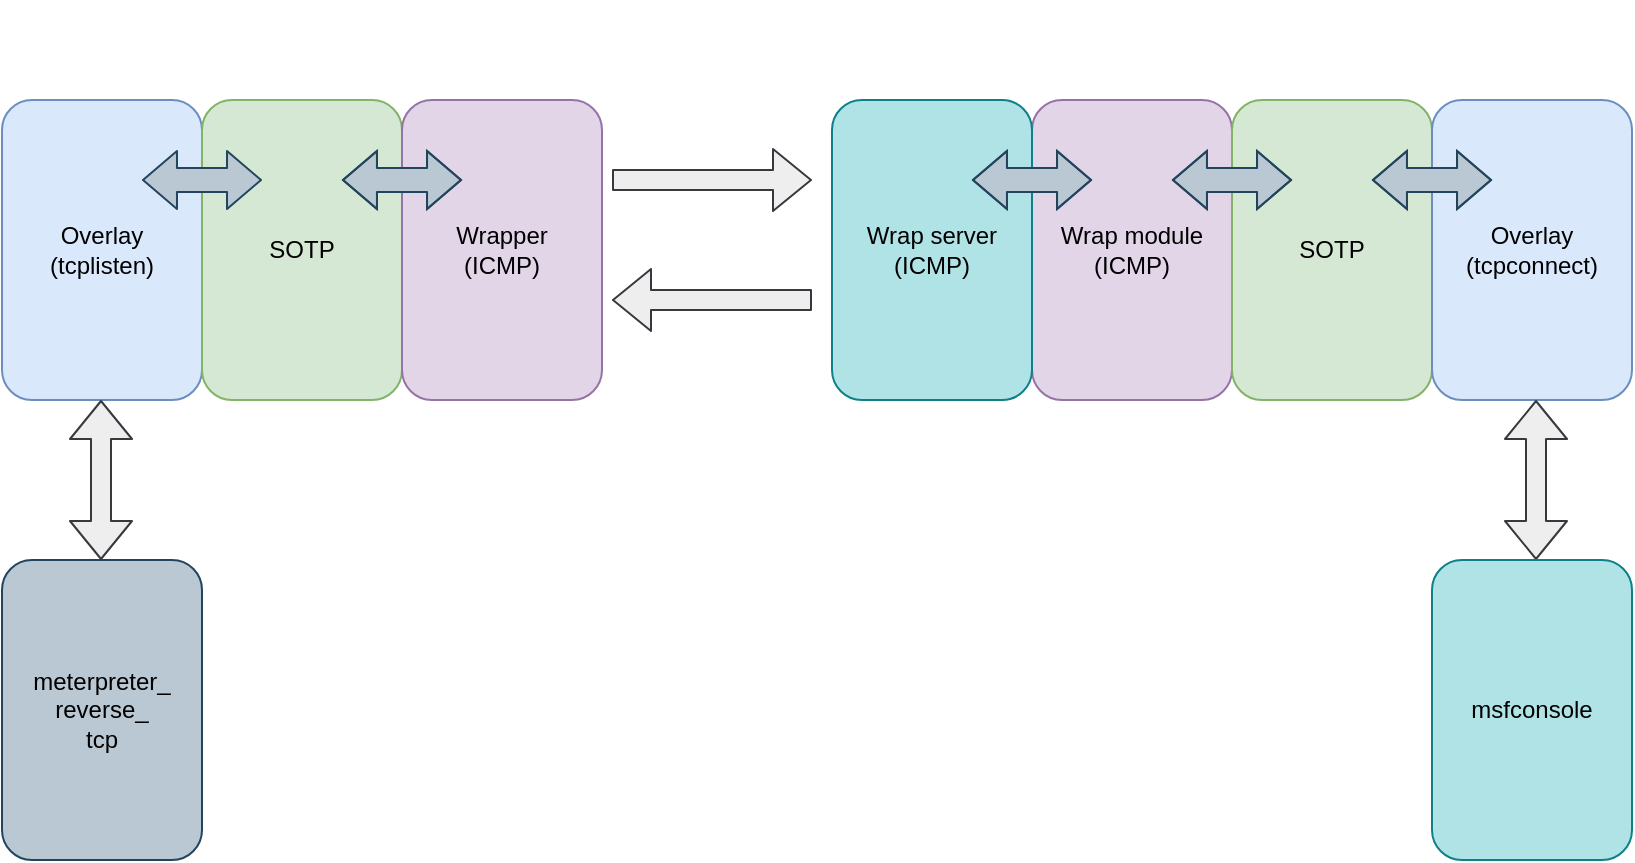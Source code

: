 <mxfile version="13.8.1" type="device"><diagram id="gN9ZJcM1OwQBIt14TIrM" name="Página-1"><mxGraphModel dx="1231" dy="658" grid="1" gridSize="10" guides="1" tooltips="1" connect="1" arrows="1" fold="1" page="1" pageScale="1" pageWidth="827" pageHeight="1169" background="#FFFFFF" math="0" shadow="0"><root><mxCell id="0"/><mxCell id="1" parent="0"/><mxCell id="mwf65KeGL6vZm-7nBVwv-1" value="Overlay&lt;br&gt;(tcplisten)" style="rounded=1;whiteSpace=wrap;html=1;fillColor=#dae8fc;strokeColor=#6c8ebf;" parent="1" vertex="1"><mxGeometry x="233" y="250" width="100" height="150" as="geometry"/></mxCell><mxCell id="mwf65KeGL6vZm-7nBVwv-2" value="SOTP" style="rounded=1;whiteSpace=wrap;html=1;fillColor=#d5e8d4;strokeColor=#82b366;" parent="1" vertex="1"><mxGeometry x="333" y="250" width="100" height="150" as="geometry"/></mxCell><mxCell id="mwf65KeGL6vZm-7nBVwv-3" value="Wrapper&lt;br&gt;(ICMP)" style="rounded=1;whiteSpace=wrap;html=1;fillColor=#e1d5e7;strokeColor=#9673a6;" parent="1" vertex="1"><mxGeometry x="433" y="250" width="100" height="150" as="geometry"/></mxCell><mxCell id="mwf65KeGL6vZm-7nBVwv-4" value="Wrap module&lt;br&gt;(ICMP)" style="rounded=1;whiteSpace=wrap;html=1;fillColor=#e1d5e7;strokeColor=#9673a6;" parent="1" vertex="1"><mxGeometry x="748" y="250" width="100" height="150" as="geometry"/></mxCell><mxCell id="mwf65KeGL6vZm-7nBVwv-5" value="Wrap server&lt;br&gt;(ICMP)" style="rounded=1;whiteSpace=wrap;html=1;fillColor=#b0e3e6;strokeColor=#0e8088;" parent="1" vertex="1"><mxGeometry x="648" y="250" width="100" height="150" as="geometry"/></mxCell><mxCell id="mwf65KeGL6vZm-7nBVwv-6" value="SOTP" style="rounded=1;whiteSpace=wrap;html=1;fillColor=#d5e8d4;strokeColor=#82b366;" parent="1" vertex="1"><mxGeometry x="848" y="250" width="100" height="150" as="geometry"/></mxCell><mxCell id="mwf65KeGL6vZm-7nBVwv-7" value="Overlay&lt;br&gt;(tcpconnect)" style="rounded=1;whiteSpace=wrap;html=1;fillColor=#dae8fc;strokeColor=#6c8ebf;" parent="1" vertex="1"><mxGeometry x="948" y="250" width="100" height="150" as="geometry"/></mxCell><mxCell id="mwf65KeGL6vZm-7nBVwv-8" value="" style="shape=flexArrow;endArrow=classic;startArrow=classic;html=1;startWidth=16;startSize=5.33;endWidth=16;endSize=5.33;width=12;fillColor=#bac8d3;strokeColor=#23445d;" parent="1" edge="1"><mxGeometry width="50" height="50" relative="1" as="geometry"><mxPoint x="303" y="290" as="sourcePoint"/><mxPoint x="363" y="290" as="targetPoint"/></mxGeometry></mxCell><mxCell id="mwf65KeGL6vZm-7nBVwv-9" value="" style="shape=flexArrow;endArrow=classic;startArrow=classic;html=1;startWidth=16;startSize=5.33;endWidth=16;endSize=5.33;width=12;fillColor=#bac8d3;strokeColor=#23445d;" parent="1" edge="1"><mxGeometry width="50" height="50" relative="1" as="geometry"><mxPoint x="403" y="290" as="sourcePoint"/><mxPoint x="463" y="290" as="targetPoint"/><Array as="points"><mxPoint x="473" y="290"/></Array></mxGeometry></mxCell><mxCell id="mwf65KeGL6vZm-7nBVwv-10" value="" style="shape=flexArrow;endArrow=classic;startArrow=classic;html=1;startWidth=16;startSize=5.33;endWidth=16;endSize=5.33;width=12;fillColor=#bac8d3;strokeColor=#23445d;" parent="1" edge="1"><mxGeometry width="50" height="50" relative="1" as="geometry"><mxPoint x="718" y="290" as="sourcePoint"/><mxPoint x="778" y="290" as="targetPoint"/><Array as="points"><mxPoint x="788" y="290"/></Array></mxGeometry></mxCell><mxCell id="mwf65KeGL6vZm-7nBVwv-11" value="" style="shape=flexArrow;endArrow=classic;startArrow=classic;html=1;startWidth=16;startSize=5.33;endWidth=16;endSize=5.33;width=12;fillColor=#bac8d3;strokeColor=#23445d;" parent="1" edge="1"><mxGeometry width="50" height="50" relative="1" as="geometry"><mxPoint x="818" y="290" as="sourcePoint"/><mxPoint x="878" y="290" as="targetPoint"/><Array as="points"><mxPoint x="888" y="290"/></Array></mxGeometry></mxCell><mxCell id="mwf65KeGL6vZm-7nBVwv-12" value="" style="shape=flexArrow;endArrow=classic;startArrow=classic;html=1;startWidth=16;startSize=5.33;endWidth=16;endSize=5.33;width=12;fillColor=#bac8d3;strokeColor=#23445d;" parent="1" edge="1"><mxGeometry width="50" height="50" relative="1" as="geometry"><mxPoint x="918" y="290" as="sourcePoint"/><mxPoint x="978" y="290" as="targetPoint"/><Array as="points"><mxPoint x="988" y="290"/></Array></mxGeometry></mxCell><mxCell id="mwf65KeGL6vZm-7nBVwv-13" value="" style="shape=flexArrow;endArrow=classic;html=1;fillColor=#eeeeee;strokeColor=#36393d;" parent="1" edge="1"><mxGeometry width="50" height="50" relative="1" as="geometry"><mxPoint x="538" y="290" as="sourcePoint"/><mxPoint x="638" y="290" as="targetPoint"/></mxGeometry></mxCell><mxCell id="mwf65KeGL6vZm-7nBVwv-14" value="" style="shape=flexArrow;endArrow=classic;html=1;fillColor=#eeeeee;strokeColor=#36393d;startArrow=block;" parent="1" edge="1"><mxGeometry width="50" height="50" relative="1" as="geometry"><mxPoint x="1000" y="400" as="sourcePoint"/><mxPoint x="1000" y="480" as="targetPoint"/></mxGeometry></mxCell><mxCell id="mwf65KeGL6vZm-7nBVwv-15" value="&lt;div&gt;ICMP&lt;/div&gt;&lt;div&gt;Request&lt;br&gt;&lt;/div&gt;" style="text;html=1;strokeColor=none;fillColor=none;align=center;verticalAlign=middle;whiteSpace=wrap;rounded=0;fontColor=#FFFFFF;" parent="1" vertex="1"><mxGeometry x="568" y="250" width="40" height="20" as="geometry"/></mxCell><mxCell id="GH5zniFU6GjFgrL16H_U-1" value="&lt;b&gt;Mística Client&lt;/b&gt;" style="text;html=1;strokeColor=none;fillColor=none;align=center;verticalAlign=middle;whiteSpace=wrap;rounded=0;fontColor=#FFFFFF;" parent="1" vertex="1"><mxGeometry x="300" y="200" width="180" height="20" as="geometry"/></mxCell><mxCell id="GH5zniFU6GjFgrL16H_U-2" value="&lt;b&gt;Mística Server&lt;/b&gt;" style="text;html=1;strokeColor=none;fillColor=none;align=center;verticalAlign=middle;whiteSpace=wrap;rounded=0;fontColor=#FFFFFF;" parent="1" vertex="1"><mxGeometry x="768" y="200" width="180" height="20" as="geometry"/></mxCell><mxCell id="GH5zniFU6GjFgrL16H_U-3" value="meterpreter_&lt;br&gt;reverse_&lt;br&gt;tcp" style="rounded=1;whiteSpace=wrap;html=1;fillColor=#bac8d3;strokeColor=#23445d;" parent="1" vertex="1"><mxGeometry x="233" y="480" width="100" height="150" as="geometry"/></mxCell><mxCell id="GH5zniFU6GjFgrL16H_U-5" value="TCP" style="text;html=1;strokeColor=none;fillColor=none;align=center;verticalAlign=middle;whiteSpace=wrap;rounded=0;fontColor=#FFFFFF;" parent="1" vertex="1"><mxGeometry x="310" y="430" width="40" height="20" as="geometry"/></mxCell><mxCell id="GH5zniFU6GjFgrL16H_U-12" value="TCP" style="text;html=1;strokeColor=none;fillColor=none;align=center;verticalAlign=middle;whiteSpace=wrap;rounded=0;fontColor=#FFFFFF;" parent="1" vertex="1"><mxGeometry x="930" y="431" width="40" height="20" as="geometry"/></mxCell><mxCell id="GH5zniFU6GjFgrL16H_U-13" value="msfconsole" style="rounded=1;whiteSpace=wrap;html=1;fillColor=#b0e3e6;strokeColor=#0e8088;" parent="1" vertex="1"><mxGeometry x="948" y="480" width="100" height="150" as="geometry"/></mxCell><mxCell id="GH5zniFU6GjFgrL16H_U-14" value="" style="shape=flexArrow;endArrow=classic;html=1;fillColor=#eeeeee;strokeColor=#36393d;" parent="1" edge="1"><mxGeometry width="50" height="50" relative="1" as="geometry"><mxPoint x="638" y="350" as="sourcePoint"/><mxPoint x="538" y="350" as="targetPoint"/></mxGeometry></mxCell><mxCell id="DFX3XEWdFBdf4gewPOZQ-1" value="" style="shape=flexArrow;endArrow=classic;html=1;fillColor=#eeeeee;strokeColor=#36393d;startArrow=block;" edge="1" parent="1"><mxGeometry width="50" height="50" relative="1" as="geometry"><mxPoint x="282.5" y="400" as="sourcePoint"/><mxPoint x="282.5" y="480" as="targetPoint"/></mxGeometry></mxCell><mxCell id="DFX3XEWdFBdf4gewPOZQ-3" value="&lt;div&gt;ICMP&lt;/div&gt;&lt;div&gt;Response&lt;/div&gt;" style="text;html=1;strokeColor=none;fillColor=none;align=center;verticalAlign=middle;whiteSpace=wrap;rounded=0;fontColor=#FFFFFF;" vertex="1" parent="1"><mxGeometry x="568" y="380" width="40" height="20" as="geometry"/></mxCell></root></mxGraphModel></diagram></mxfile>